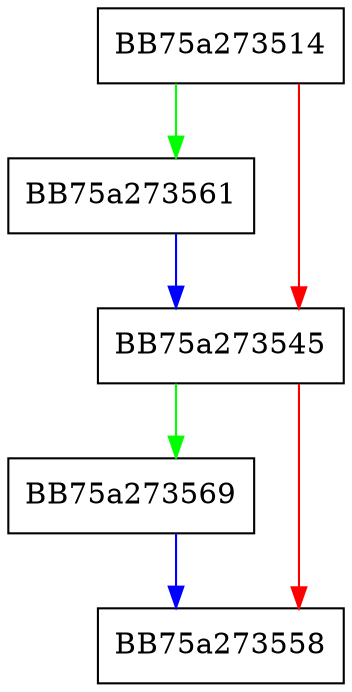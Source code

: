 digraph CRegionReader {
  node [shape="box"];
  graph [splines=ortho];
  BB75a273514 -> BB75a273561 [color="green"];
  BB75a273514 -> BB75a273545 [color="red"];
  BB75a273545 -> BB75a273569 [color="green"];
  BB75a273545 -> BB75a273558 [color="red"];
  BB75a273561 -> BB75a273545 [color="blue"];
  BB75a273569 -> BB75a273558 [color="blue"];
}